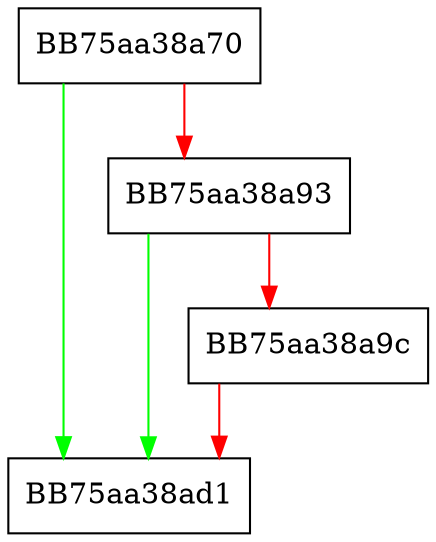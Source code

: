 digraph getMany {
  node [shape="box"];
  graph [splines=ortho];
  BB75aa38a70 -> BB75aa38ad1 [color="green"];
  BB75aa38a70 -> BB75aa38a93 [color="red"];
  BB75aa38a93 -> BB75aa38ad1 [color="green"];
  BB75aa38a93 -> BB75aa38a9c [color="red"];
  BB75aa38a9c -> BB75aa38ad1 [color="red"];
}